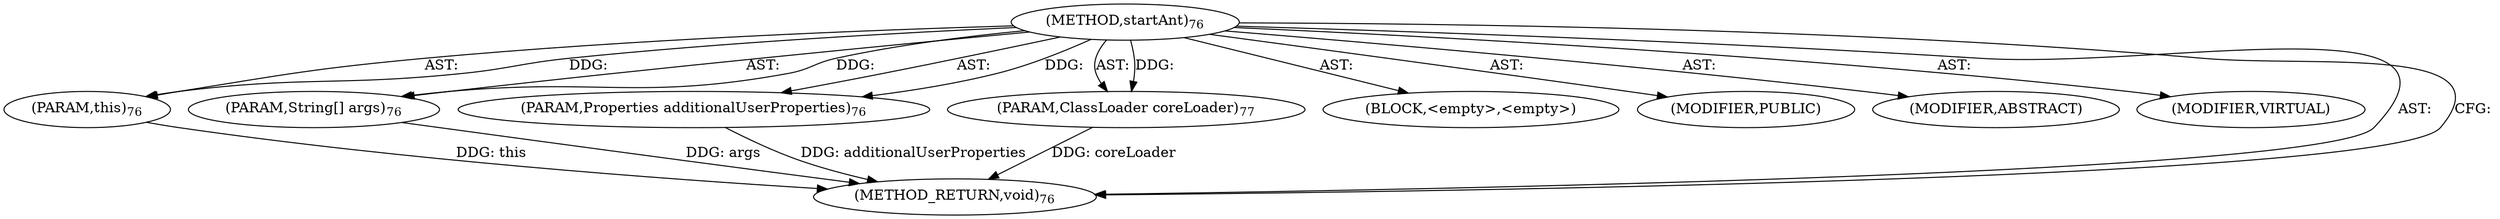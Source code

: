 digraph "startAnt" {  
"111669149696" [label = <(METHOD,startAnt)<SUB>76</SUB>> ]
"115964116992" [label = <(PARAM,this)<SUB>76</SUB>> ]
"115964116993" [label = <(PARAM,String[] args)<SUB>76</SUB>> ]
"115964116994" [label = <(PARAM,Properties additionalUserProperties)<SUB>76</SUB>> ]
"115964116995" [label = <(PARAM,ClassLoader coreLoader)<SUB>77</SUB>> ]
"25769803776" [label = <(BLOCK,&lt;empty&gt;,&lt;empty&gt;)> ]
"133143986176" [label = <(MODIFIER,PUBLIC)> ]
"133143986177" [label = <(MODIFIER,ABSTRACT)> ]
"133143986178" [label = <(MODIFIER,VIRTUAL)> ]
"128849018880" [label = <(METHOD_RETURN,void)<SUB>76</SUB>> ]
  "111669149696" -> "115964116992"  [ label = "AST: "] 
  "111669149696" -> "115964116993"  [ label = "AST: "] 
  "111669149696" -> "115964116994"  [ label = "AST: "] 
  "111669149696" -> "115964116995"  [ label = "AST: "] 
  "111669149696" -> "25769803776"  [ label = "AST: "] 
  "111669149696" -> "133143986176"  [ label = "AST: "] 
  "111669149696" -> "133143986177"  [ label = "AST: "] 
  "111669149696" -> "133143986178"  [ label = "AST: "] 
  "111669149696" -> "128849018880"  [ label = "AST: "] 
  "111669149696" -> "128849018880"  [ label = "CFG: "] 
  "115964116992" -> "128849018880"  [ label = "DDG: this"] 
  "115964116993" -> "128849018880"  [ label = "DDG: args"] 
  "115964116994" -> "128849018880"  [ label = "DDG: additionalUserProperties"] 
  "115964116995" -> "128849018880"  [ label = "DDG: coreLoader"] 
  "111669149696" -> "115964116992"  [ label = "DDG: "] 
  "111669149696" -> "115964116993"  [ label = "DDG: "] 
  "111669149696" -> "115964116994"  [ label = "DDG: "] 
  "111669149696" -> "115964116995"  [ label = "DDG: "] 
}
